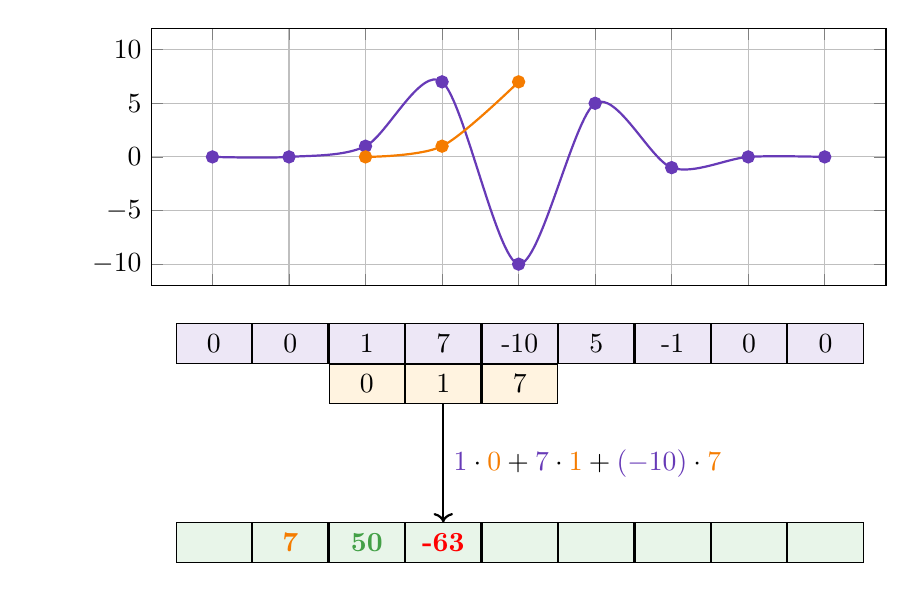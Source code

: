 \definecolor{purple}{HTML}{673AB7}
\definecolor{purplelight}{HTML}{EDE7F6}
\definecolor{orange}{HTML}{F57C00}
\definecolor{orangelight}{HTML}{FFF3E0}
\definecolor{result}{HTML}{E8F5E9}
\definecolor{green}{HTML}{43A047}

% Step 3
\begin{tikzpicture}
    \begin{axis}[,
        width=0.9\textwidth,
        height=0.4\textwidth,
        grid=both,
        ymin=-12, ymax=12,
        xtick={0,1,2,3,4,5,6,7,8},
        ytick={-10,-5,0,5,10},
        xticklabel=\empty
    ]
    \addplot[mark=*, color=purple, thick, smooth
    ] coordinates {
        (0,0) (1,0) (2,1) (3,7) (4,-10) (5,5) (6,-1) (7,0) (8,0)
    };
    \addplot[mark=*, color=orange, thick, smooth
    ] coordinates {
        (2,0) (3,1) (4,7)
    };
    \end{axis}
    \node [
        matrix, 
        minimum width=9.57mm,
        minimum height=5mm,
        row 1/.style={nodes={draw,fill=purplelight}},
        row 2 column 3/.style={nodes={draw,fill=orangelight}},
        row 2 column 4/.style={nodes={draw,fill=orangelight}},
        row 2 column 5/.style={nodes={draw,fill=orangelight}},
        row 6/.style={nodes={draw,fill=result}}
    ] (my matrix) at (4.68,-2)
    {
        \node {0}; & \node{0}; & \node {1}; & \node {7}; & \node{-10}; & \node {5}; & \node {-1}; & \node{0}; & \node {0}; \\
        \node {}; & \node{}; & \node {0}; & \node(n1) {1}; & \node{7}; & \node {}; & \node {}; & \node{}; & \node {}; \\
        \node {}; & \node{}; & \node {}; & \node {}; & \node{}; & \node {}; & \node {}; & \node{}; & \node {}; \\
        \node {}; & \node{}; & \node {}; & \node {}; & \node{}; & \node {}; & \node {}; & \node{}; & \node {}; \\
        \node {}; & \node{}; & \node {}; & \node {}; & \node{}; & \node {}; & \node {}; & \node{}; & \node {}; \\
        \node {}; & \node{\textcolor{orange}{\textbf{7}}}; & \node{\textcolor{green}{\textbf{50}}}; & \node(n2) {\textcolor{red}{\textbf{-63}}}; & \node{}; & \node {}; & \node {}; & \node{}; & \node {}; \\
    };
    \draw[->, thick] (n1.south) -- (n2.north) node [right,midway] {$\small \textcolor{purple}{1} \cdot \textcolor{orange}{0} + \textcolor{purple}{7} \cdot \textcolor{orange}{1} + \textcolor{purple}{(-10)} \cdot \textcolor{orange}{7}$};
\end{tikzpicture}

